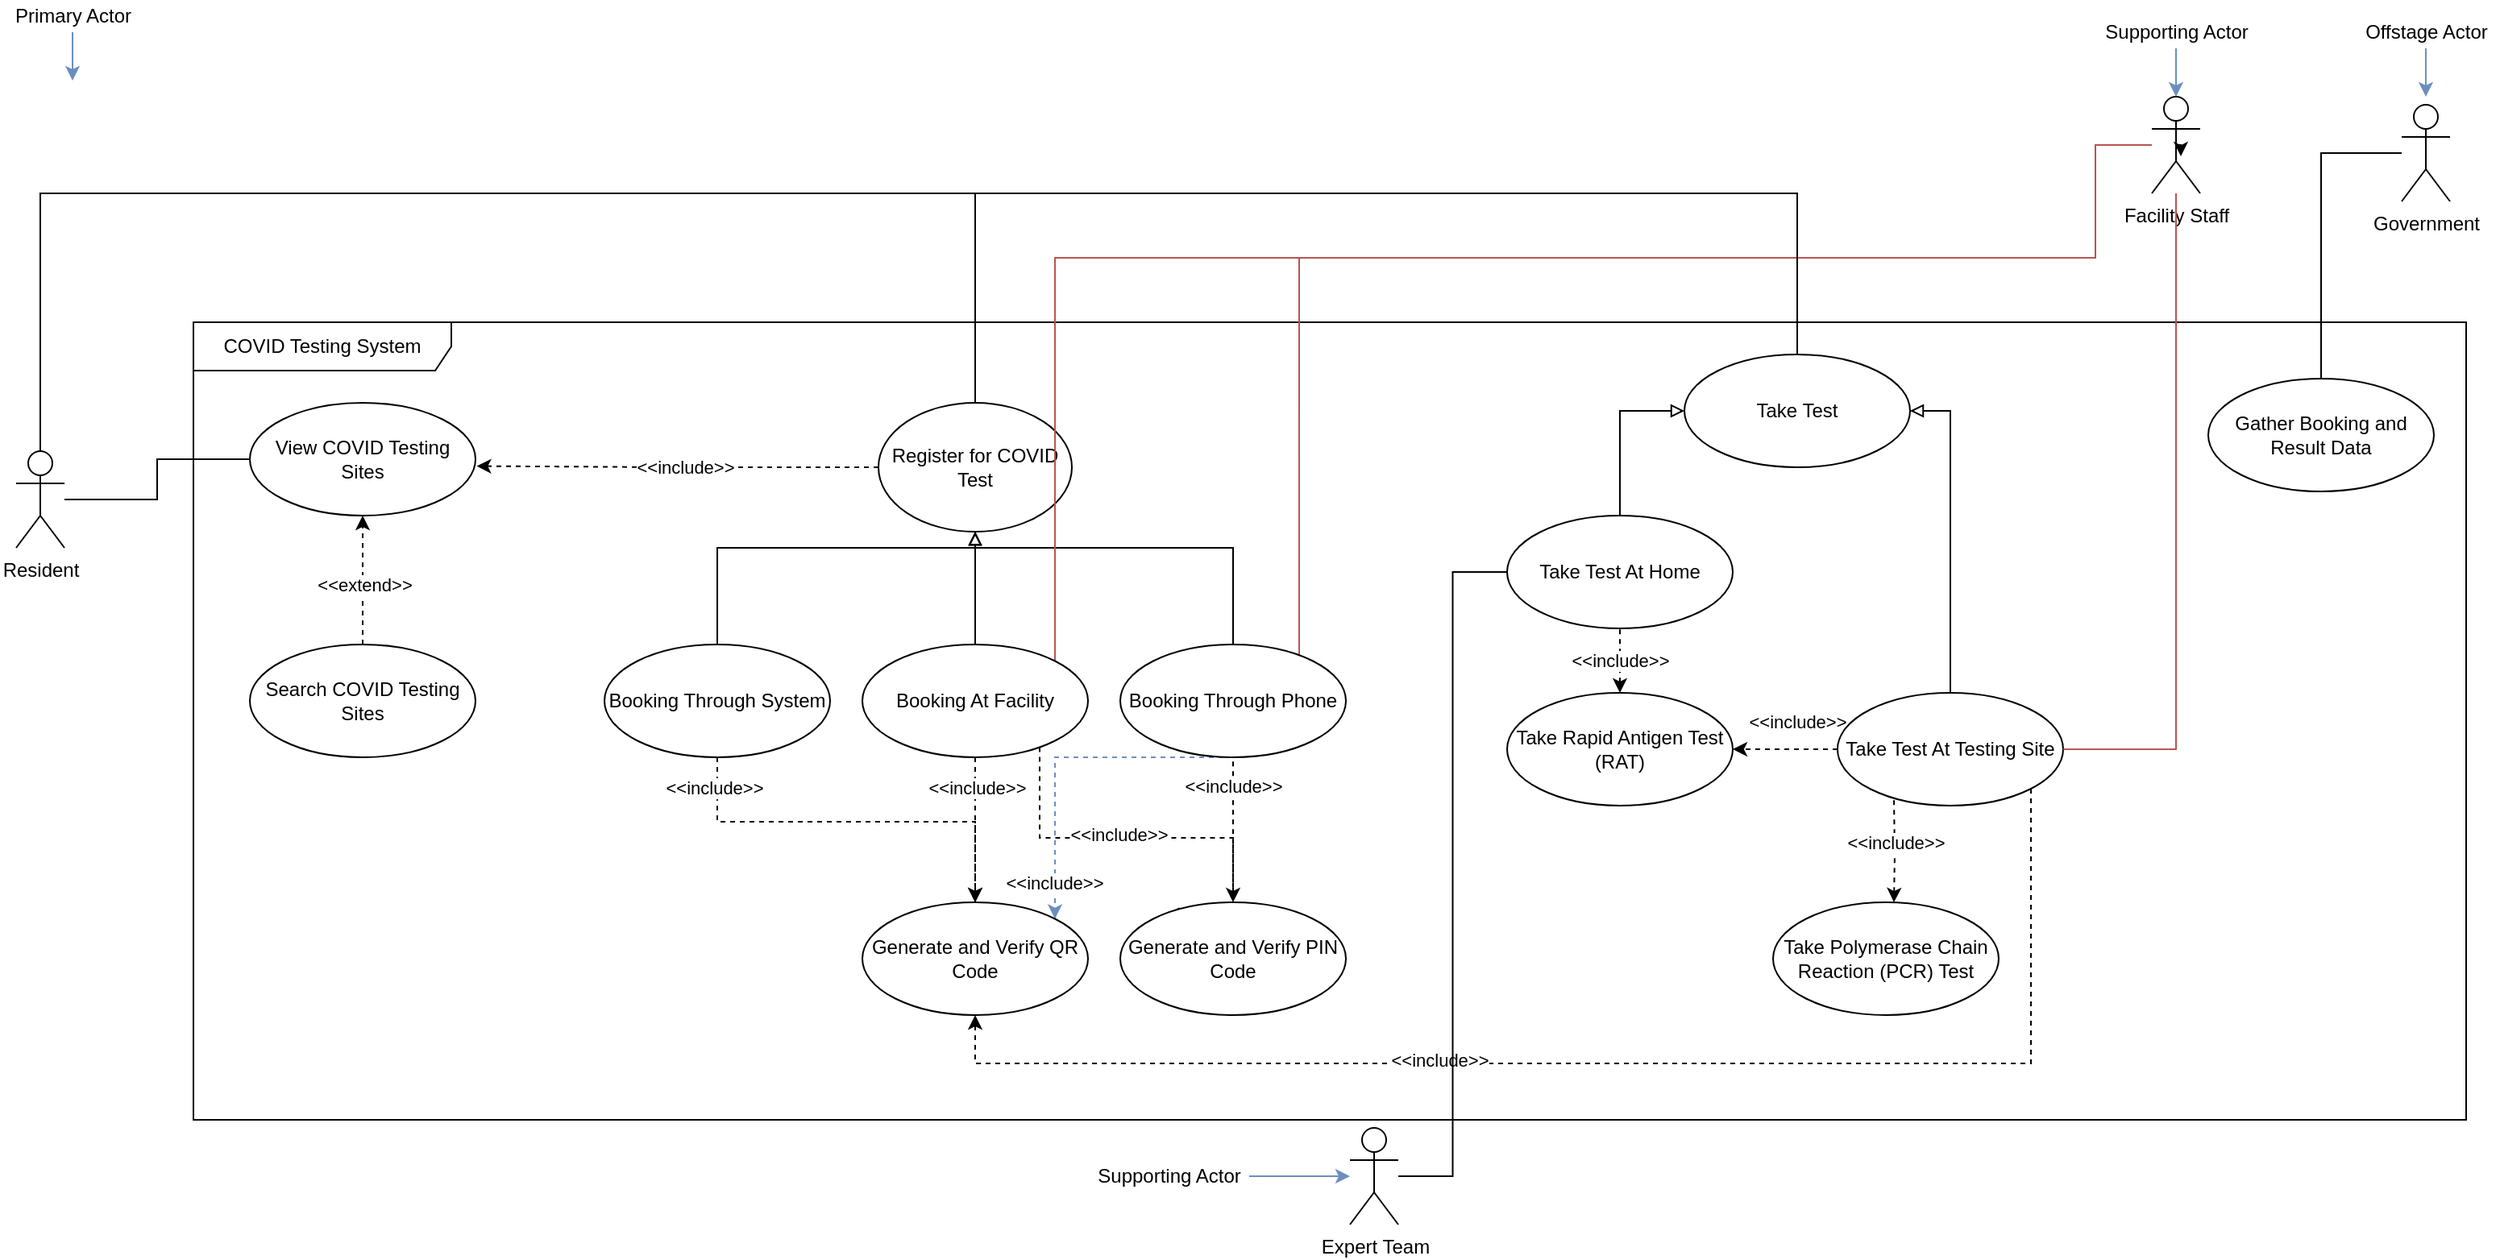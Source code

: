 <mxfile version="17.1.2" type="device"><diagram id="4ZLExvM3W-TXJB1qmm2Y" name="Page-1"><mxGraphModel dx="1562" dy="974" grid="1" gridSize="10" guides="1" tooltips="1" connect="1" arrows="1" fold="1" page="1" pageScale="1" pageWidth="850" pageHeight="1100" math="0" shadow="0"><root><mxCell id="0"/><mxCell id="1" parent="0"/><mxCell id="wbysjM7QnEUuH0SRKyRG-43" value="COVID Testing System" style="shape=umlFrame;whiteSpace=wrap;html=1;width=160;height=30;" parent="1" vertex="1"><mxGeometry x="140" y="340" width="1410" height="495" as="geometry"/></mxCell><mxCell id="wbysjM7QnEUuH0SRKyRG-35" style="edgeStyle=orthogonalEdgeStyle;rounded=0;orthogonalLoop=1;jettySize=auto;html=1;entryX=1.005;entryY=0.561;entryDx=0;entryDy=0;entryPerimeter=0;dashed=1;" parent="1" source="wbysjM7QnEUuH0SRKyRG-1" target="wbysjM7QnEUuH0SRKyRG-8" edge="1"><mxGeometry relative="1" as="geometry"/></mxCell><mxCell id="wbysjM7QnEUuH0SRKyRG-36" value="&amp;lt;&amp;lt;include&amp;gt;&amp;gt;" style="edgeLabel;html=1;align=center;verticalAlign=middle;resizable=0;points=[];" parent="wbysjM7QnEUuH0SRKyRG-35" vertex="1" connectable="0"><mxGeometry x="-0.035" relative="1" as="geometry"><mxPoint as="offset"/></mxGeometry></mxCell><mxCell id="wbysjM7QnEUuH0SRKyRG-37" style="edgeStyle=orthogonalEdgeStyle;rounded=0;orthogonalLoop=1;jettySize=auto;html=1;endArrow=none;endFill=0;startArrow=block;startFill=0;" parent="1" source="wbysjM7QnEUuH0SRKyRG-1" target="wbysjM7QnEUuH0SRKyRG-2" edge="1"><mxGeometry relative="1" as="geometry"><Array as="points"><mxPoint x="625" y="480"/><mxPoint x="465" y="480"/></Array></mxGeometry></mxCell><mxCell id="wbysjM7QnEUuH0SRKyRG-38" style="edgeStyle=orthogonalEdgeStyle;rounded=0;orthogonalLoop=1;jettySize=auto;html=1;endArrow=none;endFill=0;startArrow=block;startFill=0;" parent="1" source="wbysjM7QnEUuH0SRKyRG-1" target="wbysjM7QnEUuH0SRKyRG-9" edge="1"><mxGeometry relative="1" as="geometry"/></mxCell><mxCell id="wbysjM7QnEUuH0SRKyRG-39" style="edgeStyle=orthogonalEdgeStyle;rounded=0;orthogonalLoop=1;jettySize=auto;html=1;endArrow=none;endFill=0;startArrow=block;startFill=0;" parent="1" source="wbysjM7QnEUuH0SRKyRG-1" target="wbysjM7QnEUuH0SRKyRG-10" edge="1"><mxGeometry relative="1" as="geometry"><Array as="points"><mxPoint x="625" y="480"/><mxPoint x="785" y="480"/></Array></mxGeometry></mxCell><mxCell id="wbysjM7QnEUuH0SRKyRG-1" value="Register for COVID Test" style="ellipse;whiteSpace=wrap;html=1;" parent="1" vertex="1"><mxGeometry x="565" y="390" width="120" height="80" as="geometry"/></mxCell><mxCell id="wbysjM7QnEUuH0SRKyRG-27" style="edgeStyle=orthogonalEdgeStyle;rounded=0;orthogonalLoop=1;jettySize=auto;html=1;entryX=0.5;entryY=0;entryDx=0;entryDy=0;dashed=1;" parent="1" source="wbysjM7QnEUuH0SRKyRG-2" target="wbysjM7QnEUuH0SRKyRG-11" edge="1"><mxGeometry relative="1" as="geometry"><Array as="points"><mxPoint x="465" y="650"/><mxPoint x="625" y="650"/></Array></mxGeometry></mxCell><mxCell id="wbysjM7QnEUuH0SRKyRG-33" value="&amp;lt;&amp;lt;include&amp;gt;&amp;gt;" style="edgeLabel;html=1;align=center;verticalAlign=middle;resizable=0;points=[];" parent="wbysjM7QnEUuH0SRKyRG-27" vertex="1" connectable="0"><mxGeometry x="-0.848" y="-2" relative="1" as="geometry"><mxPoint as="offset"/></mxGeometry></mxCell><mxCell id="wbysjM7QnEUuH0SRKyRG-2" value="Booking Through System" style="ellipse;whiteSpace=wrap;html=1;" parent="1" vertex="1"><mxGeometry x="395" y="540" width="140" height="70" as="geometry"/></mxCell><mxCell id="wbysjM7QnEUuH0SRKyRG-13" style="edgeStyle=orthogonalEdgeStyle;rounded=0;orthogonalLoop=1;jettySize=auto;html=1;entryX=0.5;entryY=1;entryDx=0;entryDy=0;dashed=1;" parent="1" source="wbysjM7QnEUuH0SRKyRG-3" target="wbysjM7QnEUuH0SRKyRG-8" edge="1"><mxGeometry relative="1" as="geometry"/></mxCell><mxCell id="wbysjM7QnEUuH0SRKyRG-18" value="&amp;lt;&amp;lt;extend&amp;gt;&amp;gt;" style="edgeLabel;html=1;align=center;verticalAlign=middle;resizable=0;points=[];" parent="wbysjM7QnEUuH0SRKyRG-13" vertex="1" connectable="0"><mxGeometry x="-0.065" y="-1" relative="1" as="geometry"><mxPoint as="offset"/></mxGeometry></mxCell><mxCell id="wbysjM7QnEUuH0SRKyRG-3" value="Search COVID Testing Sites" style="ellipse;whiteSpace=wrap;html=1;" parent="1" vertex="1"><mxGeometry x="175" y="540" width="140" height="70" as="geometry"/></mxCell><mxCell id="wbysjM7QnEUuH0SRKyRG-46" style="edgeStyle=orthogonalEdgeStyle;rounded=0;orthogonalLoop=1;jettySize=auto;html=1;entryX=0.5;entryY=0;entryDx=0;entryDy=0;endArrow=none;endFill=0;" parent="1" source="wbysjM7QnEUuH0SRKyRG-5" target="wbysjM7QnEUuH0SRKyRG-1" edge="1"><mxGeometry relative="1" as="geometry"><Array as="points"><mxPoint x="45" y="260"/><mxPoint x="625" y="260"/></Array></mxGeometry></mxCell><mxCell id="qaMgpEO8PCTaiUvNxg4Q-7" style="edgeStyle=orthogonalEdgeStyle;rounded=0;orthogonalLoop=1;jettySize=auto;html=1;entryX=0;entryY=0.5;entryDx=0;entryDy=0;endArrow=none;endFill=0;" edge="1" parent="1" source="wbysjM7QnEUuH0SRKyRG-5" target="wbysjM7QnEUuH0SRKyRG-8"><mxGeometry relative="1" as="geometry"/></mxCell><mxCell id="wbysjM7QnEUuH0SRKyRG-5" value="Resident" style="shape=umlActor;verticalLabelPosition=bottom;verticalAlign=top;html=1;" parent="1" vertex="1"><mxGeometry x="30" y="420" width="30" height="60" as="geometry"/></mxCell><mxCell id="zcUhGL9_bLdXoBwiQfS2-2" style="edgeStyle=orthogonalEdgeStyle;rounded=0;orthogonalLoop=1;jettySize=auto;html=1;entryX=0.793;entryY=0.1;entryDx=0;entryDy=0;entryPerimeter=0;fillColor=#f8cecc;strokeColor=#b85450;endArrow=none;endFill=0;" parent="1" source="wbysjM7QnEUuH0SRKyRG-7" target="wbysjM7QnEUuH0SRKyRG-10" edge="1"><mxGeometry relative="1" as="geometry"><Array as="points"><mxPoint x="1320" y="230"/><mxPoint x="1320" y="300"/><mxPoint x="826" y="300"/></Array></mxGeometry></mxCell><mxCell id="zcUhGL9_bLdXoBwiQfS2-3" style="edgeStyle=orthogonalEdgeStyle;rounded=0;orthogonalLoop=1;jettySize=auto;html=1;entryX=1;entryY=0;entryDx=0;entryDy=0;fillColor=#f8cecc;strokeColor=#b85450;endArrow=none;endFill=0;" parent="1" source="wbysjM7QnEUuH0SRKyRG-7" target="wbysjM7QnEUuH0SRKyRG-9" edge="1"><mxGeometry relative="1" as="geometry"><Array as="points"><mxPoint x="1320" y="230"/><mxPoint x="1320" y="300"/><mxPoint x="675" y="300"/></Array></mxGeometry></mxCell><mxCell id="wbysjM7QnEUuH0SRKyRG-7" value="Facility Staff" style="shape=umlActor;verticalLabelPosition=bottom;verticalAlign=top;html=1;" parent="1" vertex="1"><mxGeometry x="1355" y="200" width="30" height="60" as="geometry"/></mxCell><mxCell id="wbysjM7QnEUuH0SRKyRG-8" value="View COVID Testing Sites" style="ellipse;whiteSpace=wrap;html=1;" parent="1" vertex="1"><mxGeometry x="175" y="390" width="140" height="70" as="geometry"/></mxCell><mxCell id="wbysjM7QnEUuH0SRKyRG-28" style="edgeStyle=orthogonalEdgeStyle;rounded=0;orthogonalLoop=1;jettySize=auto;html=1;entryX=0.5;entryY=0;entryDx=0;entryDy=0;dashed=1;" parent="1" source="wbysjM7QnEUuH0SRKyRG-9" target="wbysjM7QnEUuH0SRKyRG-11" edge="1"><mxGeometry relative="1" as="geometry"/></mxCell><mxCell id="wbysjM7QnEUuH0SRKyRG-30" value="&amp;lt;&amp;lt;include&amp;gt;&amp;gt;" style="edgeLabel;html=1;align=center;verticalAlign=middle;resizable=0;points=[];" parent="wbysjM7QnEUuH0SRKyRG-28" vertex="1" connectable="0"><mxGeometry x="-0.578" y="1" relative="1" as="geometry"><mxPoint as="offset"/></mxGeometry></mxCell><mxCell id="wbysjM7QnEUuH0SRKyRG-103" style="edgeStyle=orthogonalEdgeStyle;rounded=0;orthogonalLoop=1;jettySize=auto;html=1;entryX=0.197;entryY=0.11;entryDx=0;entryDy=0;entryPerimeter=0;dashed=1;startArrow=none;startFill=0;endArrow=classic;endFill=1;" parent="1" source="wbysjM7QnEUuH0SRKyRG-9" target="wbysjM7QnEUuH0SRKyRG-81" edge="1"><mxGeometry relative="1" as="geometry"><Array as="points"><mxPoint x="665" y="660"/><mxPoint x="785" y="660"/><mxPoint x="785" y="708"/></Array></mxGeometry></mxCell><mxCell id="zcUhGL9_bLdXoBwiQfS2-19" value="&amp;lt;&amp;lt;include&amp;gt;&amp;gt;" style="edgeLabel;html=1;align=center;verticalAlign=middle;resizable=0;points=[];" parent="wbysjM7QnEUuH0SRKyRG-103" vertex="1" connectable="0"><mxGeometry x="-0.21" y="2" relative="1" as="geometry"><mxPoint as="offset"/></mxGeometry></mxCell><mxCell id="wbysjM7QnEUuH0SRKyRG-9" value="Booking At Facility" style="ellipse;whiteSpace=wrap;html=1;" parent="1" vertex="1"><mxGeometry x="555" y="540" width="140" height="70" as="geometry"/></mxCell><mxCell id="qaMgpEO8PCTaiUvNxg4Q-5" style="edgeStyle=orthogonalEdgeStyle;rounded=0;orthogonalLoop=1;jettySize=auto;html=1;endArrow=classic;endFill=1;entryX=1;entryY=0;entryDx=0;entryDy=0;dashed=1;fillColor=#dae8fc;strokeColor=#6c8ebf;" edge="1" parent="1" source="wbysjM7QnEUuH0SRKyRG-10" target="wbysjM7QnEUuH0SRKyRG-11"><mxGeometry relative="1" as="geometry"><Array as="points"><mxPoint x="675" y="610"/></Array></mxGeometry></mxCell><mxCell id="qaMgpEO8PCTaiUvNxg4Q-6" value="&amp;lt;&amp;lt;include&amp;gt;&amp;gt;" style="edgeLabel;html=1;align=center;verticalAlign=middle;resizable=0;points=[];" vertex="1" connectable="0" parent="qaMgpEO8PCTaiUvNxg4Q-5"><mxGeometry x="0.779" y="-1" relative="1" as="geometry"><mxPoint y="1" as="offset"/></mxGeometry></mxCell><mxCell id="wbysjM7QnEUuH0SRKyRG-10" value="Booking Through Phone" style="ellipse;whiteSpace=wrap;html=1;" parent="1" vertex="1"><mxGeometry x="715" y="540" width="140" height="70" as="geometry"/></mxCell><mxCell id="wbysjM7QnEUuH0SRKyRG-11" value="Generate and Verify QR Code" style="ellipse;whiteSpace=wrap;html=1;" parent="1" vertex="1"><mxGeometry x="555" y="700" width="140" height="70" as="geometry"/></mxCell><mxCell id="wbysjM7QnEUuH0SRKyRG-50" style="edgeStyle=orthogonalEdgeStyle;rounded=0;orthogonalLoop=1;jettySize=auto;html=1;endArrow=classic;endFill=1;fillColor=#dae8fc;strokeColor=#6c8ebf;" parent="1" source="wbysjM7QnEUuH0SRKyRG-47" edge="1"><mxGeometry relative="1" as="geometry"><mxPoint x="65" y="190" as="targetPoint"/></mxGeometry></mxCell><mxCell id="wbysjM7QnEUuH0SRKyRG-47" value="Primary Actor" style="text;html=1;align=center;verticalAlign=middle;resizable=0;points=[];autosize=1;strokeColor=none;fillColor=none;" parent="1" vertex="1"><mxGeometry x="20" y="140" width="90" height="20" as="geometry"/></mxCell><mxCell id="wbysjM7QnEUuH0SRKyRG-54" value="Take Test" style="ellipse;whiteSpace=wrap;html=1;" parent="1" vertex="1"><mxGeometry x="1065" y="360" width="140" height="70" as="geometry"/></mxCell><mxCell id="wbysjM7QnEUuH0SRKyRG-66" style="edgeStyle=orthogonalEdgeStyle;rounded=0;orthogonalLoop=1;jettySize=auto;html=1;entryX=0;entryY=0.5;entryDx=0;entryDy=0;endArrow=block;endFill=0;startArrow=none;startFill=0;" parent="1" source="wbysjM7QnEUuH0SRKyRG-55" target="wbysjM7QnEUuH0SRKyRG-54" edge="1"><mxGeometry relative="1" as="geometry"/></mxCell><mxCell id="wbysjM7QnEUuH0SRKyRG-55" value="Take Test At Home" style="ellipse;whiteSpace=wrap;html=1;" parent="1" vertex="1"><mxGeometry x="955" y="460" width="140" height="70" as="geometry"/></mxCell><mxCell id="wbysjM7QnEUuH0SRKyRG-71" style="edgeStyle=orthogonalEdgeStyle;rounded=0;orthogonalLoop=1;jettySize=auto;html=1;entryX=1;entryY=0.5;entryDx=0;entryDy=0;endArrow=block;endFill=0;startArrow=none;startFill=0;" parent="1" source="wbysjM7QnEUuH0SRKyRG-56" target="wbysjM7QnEUuH0SRKyRG-54" edge="1"><mxGeometry relative="1" as="geometry"/></mxCell><mxCell id="wbysjM7QnEUuH0SRKyRG-93" style="edgeStyle=orthogonalEdgeStyle;rounded=0;orthogonalLoop=1;jettySize=auto;html=1;entryX=0.5;entryY=1;entryDx=0;entryDy=0;dashed=1;startArrow=none;startFill=0;endArrow=classic;endFill=1;" parent="1" source="wbysjM7QnEUuH0SRKyRG-56" target="wbysjM7QnEUuH0SRKyRG-11" edge="1"><mxGeometry relative="1" as="geometry"><Array as="points"><mxPoint x="1280" y="800"/><mxPoint x="625" y="800"/></Array></mxGeometry></mxCell><mxCell id="wbysjM7QnEUuH0SRKyRG-95" value="&amp;lt;&amp;lt;include&amp;gt;&amp;gt;" style="edgeLabel;html=1;align=center;verticalAlign=middle;resizable=0;points=[];" parent="wbysjM7QnEUuH0SRKyRG-93" vertex="1" connectable="0"><mxGeometry x="0.256" y="-2" relative="1" as="geometry"><mxPoint as="offset"/></mxGeometry></mxCell><mxCell id="zcUhGL9_bLdXoBwiQfS2-11" style="edgeStyle=orthogonalEdgeStyle;rounded=0;orthogonalLoop=1;jettySize=auto;html=1;entryX=1;entryY=0.5;entryDx=0;entryDy=0;dashed=1;endArrow=classic;endFill=1;" parent="1" source="wbysjM7QnEUuH0SRKyRG-56" target="wbysjM7QnEUuH0SRKyRG-58" edge="1"><mxGeometry relative="1" as="geometry"/></mxCell><mxCell id="zcUhGL9_bLdXoBwiQfS2-13" value="&amp;lt;&amp;lt;include&amp;gt;&amp;gt;" style="edgeLabel;html=1;align=center;verticalAlign=middle;resizable=0;points=[];" parent="zcUhGL9_bLdXoBwiQfS2-11" vertex="1" connectable="0"><mxGeometry x="-0.139" y="1" relative="1" as="geometry"><mxPoint x="3" y="-18" as="offset"/></mxGeometry></mxCell><mxCell id="wbysjM7QnEUuH0SRKyRG-56" value="Take Test At Testing Site" style="ellipse;whiteSpace=wrap;html=1;" parent="1" vertex="1"><mxGeometry x="1160" y="570" width="140" height="70" as="geometry"/></mxCell><mxCell id="wbysjM7QnEUuH0SRKyRG-77" style="edgeStyle=orthogonalEdgeStyle;rounded=0;orthogonalLoop=1;jettySize=auto;html=1;entryX=0.25;entryY=0.929;entryDx=0;entryDy=0;dashed=1;startArrow=classic;startFill=1;endArrow=none;endFill=0;entryPerimeter=0;" parent="1" target="wbysjM7QnEUuH0SRKyRG-56" edge="1"><mxGeometry relative="1" as="geometry"><mxPoint x="1195" y="700" as="sourcePoint"/></mxGeometry></mxCell><mxCell id="qaMgpEO8PCTaiUvNxg4Q-2" value="&amp;lt;&amp;lt;include&amp;gt;&amp;gt;" style="edgeLabel;html=1;align=center;verticalAlign=middle;resizable=0;points=[];" vertex="1" connectable="0" parent="wbysjM7QnEUuH0SRKyRG-77"><mxGeometry x="0.139" y="-1" relative="1" as="geometry"><mxPoint as="offset"/></mxGeometry></mxCell><mxCell id="wbysjM7QnEUuH0SRKyRG-57" value="Take Polymerase Chain Reaction (PCR) Test" style="ellipse;whiteSpace=wrap;html=1;" parent="1" vertex="1"><mxGeometry x="1120" y="700" width="140" height="70" as="geometry"/></mxCell><mxCell id="wbysjM7QnEUuH0SRKyRG-75" value="&amp;lt;&amp;lt;include&amp;gt;&amp;gt;" style="edgeStyle=orthogonalEdgeStyle;rounded=0;orthogonalLoop=1;jettySize=auto;html=1;entryX=0.5;entryY=1;entryDx=0;entryDy=0;dashed=1;startArrow=classic;startFill=1;endArrow=none;endFill=0;" parent="1" source="wbysjM7QnEUuH0SRKyRG-58" target="wbysjM7QnEUuH0SRKyRG-55" edge="1"><mxGeometry relative="1" as="geometry"/></mxCell><mxCell id="wbysjM7QnEUuH0SRKyRG-58" value="Take Rapid Antigen Test (RAT)" style="ellipse;whiteSpace=wrap;html=1;" parent="1" vertex="1"><mxGeometry x="955" y="570" width="140" height="70" as="geometry"/></mxCell><mxCell id="wbysjM7QnEUuH0SRKyRG-61" style="edgeStyle=orthogonalEdgeStyle;rounded=0;orthogonalLoop=1;jettySize=auto;html=1;entryX=0;entryY=0.5;entryDx=0;entryDy=0;endArrow=none;endFill=0;" parent="1" source="wbysjM7QnEUuH0SRKyRG-59" target="wbysjM7QnEUuH0SRKyRG-55" edge="1"><mxGeometry relative="1" as="geometry"/></mxCell><mxCell id="wbysjM7QnEUuH0SRKyRG-59" value="Expert Team" style="shape=umlActor;verticalLabelPosition=bottom;verticalAlign=top;html=1;" parent="1" vertex="1"><mxGeometry x="857.5" y="840" width="30" height="60" as="geometry"/></mxCell><mxCell id="wbysjM7QnEUuH0SRKyRG-65" style="edgeStyle=orthogonalEdgeStyle;rounded=0;orthogonalLoop=1;jettySize=auto;html=1;endArrow=none;endFill=0;" parent="1" target="wbysjM7QnEUuH0SRKyRG-54" edge="1"><mxGeometry relative="1" as="geometry"><mxPoint x="410" y="260" as="sourcePoint"/><Array as="points"><mxPoint x="480" y="260"/><mxPoint x="1135" y="260"/></Array></mxGeometry></mxCell><mxCell id="wbysjM7QnEUuH0SRKyRG-83" style="edgeStyle=orthogonalEdgeStyle;rounded=0;orthogonalLoop=1;jettySize=auto;html=1;entryX=0.5;entryY=1;entryDx=0;entryDy=0;dashed=1;startArrow=classic;startFill=1;endArrow=none;endFill=0;" parent="1" source="wbysjM7QnEUuH0SRKyRG-81" target="wbysjM7QnEUuH0SRKyRG-10" edge="1"><mxGeometry relative="1" as="geometry"/></mxCell><mxCell id="wbysjM7QnEUuH0SRKyRG-84" value="&lt;span style=&quot;color: rgba(0 , 0 , 0 , 0) ; font-family: monospace ; font-size: 0px ; background-color: rgb(248 , 249 , 250)&quot;&gt;%3CmxGraphModel%3E%3Croot%3E%3CmxCell%20id%3D%220%22%2F%3E%3CmxCell%20id%3D%221%22%20parent%3D%220%22%2F%3E%3CmxCell%20id%3D%222%22%20value%3D%22Generate%20QR%20Code%22%20style%3D%22ellipse%3BwhiteSpace%3Dwrap%3Bhtml%3D1%3B%22%20vertex%3D%221%22%20parent%3D%221%22%3E%3CmxGeometry%20x%3D%22540%22%20y%3D%22400%22%20width%3D%22140%22%20height%3D%2270%22%20as%3D%22geometry%22%2F%3E%3C%2FmxCell%3E%3C%2Froot%3E%3C%2FmxGraphModel%3E&lt;/span&gt;" style="edgeLabel;html=1;align=center;verticalAlign=middle;resizable=0;points=[];" parent="wbysjM7QnEUuH0SRKyRG-83" vertex="1" connectable="0"><mxGeometry x="0.179" relative="1" as="geometry"><mxPoint as="offset"/></mxGeometry></mxCell><mxCell id="zcUhGL9_bLdXoBwiQfS2-18" value="&amp;lt;&amp;lt;include&amp;gt;&amp;gt;" style="edgeLabel;html=1;align=center;verticalAlign=middle;resizable=0;points=[];" parent="wbysjM7QnEUuH0SRKyRG-83" vertex="1" connectable="0"><mxGeometry x="0.6" relative="1" as="geometry"><mxPoint as="offset"/></mxGeometry></mxCell><mxCell id="wbysjM7QnEUuH0SRKyRG-81" value="Generate and Verify PIN Code" style="ellipse;whiteSpace=wrap;html=1;" parent="1" vertex="1"><mxGeometry x="715" y="700" width="140" height="70" as="geometry"/></mxCell><mxCell id="wbysjM7QnEUuH0SRKyRG-96" value="Gather Booking and Result Data" style="ellipse;whiteSpace=wrap;html=1;" parent="1" vertex="1"><mxGeometry x="1390" y="375" width="140" height="70" as="geometry"/></mxCell><mxCell id="wbysjM7QnEUuH0SRKyRG-98" style="edgeStyle=orthogonalEdgeStyle;rounded=0;orthogonalLoop=1;jettySize=auto;html=1;entryX=0.5;entryY=0;entryDx=0;entryDy=0;startArrow=none;startFill=0;endArrow=none;endFill=0;" parent="1" source="wbysjM7QnEUuH0SRKyRG-97" target="wbysjM7QnEUuH0SRKyRG-96" edge="1"><mxGeometry relative="1" as="geometry"><Array as="points"><mxPoint x="1460" y="235"/></Array></mxGeometry></mxCell><mxCell id="wbysjM7QnEUuH0SRKyRG-97" value="Government" style="shape=umlActor;verticalLabelPosition=bottom;verticalAlign=top;html=1;" parent="1" vertex="1"><mxGeometry x="1510" y="205" width="30" height="60" as="geometry"/></mxCell><mxCell id="zcUhGL9_bLdXoBwiQfS2-1" style="edgeStyle=orthogonalEdgeStyle;rounded=0;orthogonalLoop=1;jettySize=auto;html=1;exitX=0.5;exitY=0.5;exitDx=0;exitDy=0;exitPerimeter=0;entryX=0.6;entryY=0.617;entryDx=0;entryDy=0;entryPerimeter=0;" parent="1" source="wbysjM7QnEUuH0SRKyRG-7" target="wbysjM7QnEUuH0SRKyRG-7" edge="1"><mxGeometry relative="1" as="geometry"/></mxCell><mxCell id="wbysjM7QnEUuH0SRKyRG-62" style="edgeStyle=orthogonalEdgeStyle;rounded=0;orthogonalLoop=1;jettySize=auto;html=1;entryX=1;entryY=0.5;entryDx=0;entryDy=0;endArrow=none;endFill=0;fillColor=#f8cecc;strokeColor=#b85450;" parent="1" source="wbysjM7QnEUuH0SRKyRG-7" target="wbysjM7QnEUuH0SRKyRG-56" edge="1"><mxGeometry relative="1" as="geometry"><Array as="points"><mxPoint x="1370" y="605"/></Array></mxGeometry></mxCell><mxCell id="zcUhGL9_bLdXoBwiQfS2-26" style="edgeStyle=orthogonalEdgeStyle;rounded=0;orthogonalLoop=1;jettySize=auto;html=1;endArrow=classic;endFill=1;fillColor=#dae8fc;strokeColor=#6c8ebf;entryX=0.5;entryY=0;entryDx=0;entryDy=0;entryPerimeter=0;" parent="1" source="zcUhGL9_bLdXoBwiQfS2-27" target="wbysjM7QnEUuH0SRKyRG-7" edge="1"><mxGeometry relative="1" as="geometry"><mxPoint x="1370" y="180" as="targetPoint"/></mxGeometry></mxCell><mxCell id="zcUhGL9_bLdXoBwiQfS2-27" value="Supporting Actor" style="text;html=1;align=center;verticalAlign=middle;resizable=0;points=[];autosize=1;strokeColor=none;fillColor=none;" parent="1" vertex="1"><mxGeometry x="1320" y="150" width="100" height="20" as="geometry"/></mxCell><mxCell id="zcUhGL9_bLdXoBwiQfS2-35" style="edgeStyle=orthogonalEdgeStyle;rounded=0;orthogonalLoop=1;jettySize=auto;html=1;endArrow=classic;endFill=1;fillColor=#dae8fc;strokeColor=#6c8ebf;" parent="1" source="zcUhGL9_bLdXoBwiQfS2-29" target="wbysjM7QnEUuH0SRKyRG-59" edge="1"><mxGeometry relative="1" as="geometry"/></mxCell><mxCell id="zcUhGL9_bLdXoBwiQfS2-29" value="Supporting Actor" style="text;html=1;align=center;verticalAlign=middle;resizable=0;points=[];autosize=1;strokeColor=none;fillColor=none;" parent="1" vertex="1"><mxGeometry x="695" y="860" width="100" height="20" as="geometry"/></mxCell><mxCell id="zcUhGL9_bLdXoBwiQfS2-36" style="edgeStyle=orthogonalEdgeStyle;rounded=0;orthogonalLoop=1;jettySize=auto;html=1;endArrow=classic;endFill=1;fillColor=#dae8fc;strokeColor=#6c8ebf;entryX=0.5;entryY=0;entryDx=0;entryDy=0;entryPerimeter=0;" parent="1" source="zcUhGL9_bLdXoBwiQfS2-37" edge="1"><mxGeometry relative="1" as="geometry"><mxPoint x="1525" y="200" as="targetPoint"/></mxGeometry></mxCell><mxCell id="zcUhGL9_bLdXoBwiQfS2-37" value="Offstage Actor" style="text;html=1;align=center;verticalAlign=middle;resizable=0;points=[];autosize=1;strokeColor=none;fillColor=none;" parent="1" vertex="1"><mxGeometry x="1480" y="150" width="90" height="20" as="geometry"/></mxCell></root></mxGraphModel></diagram></mxfile>